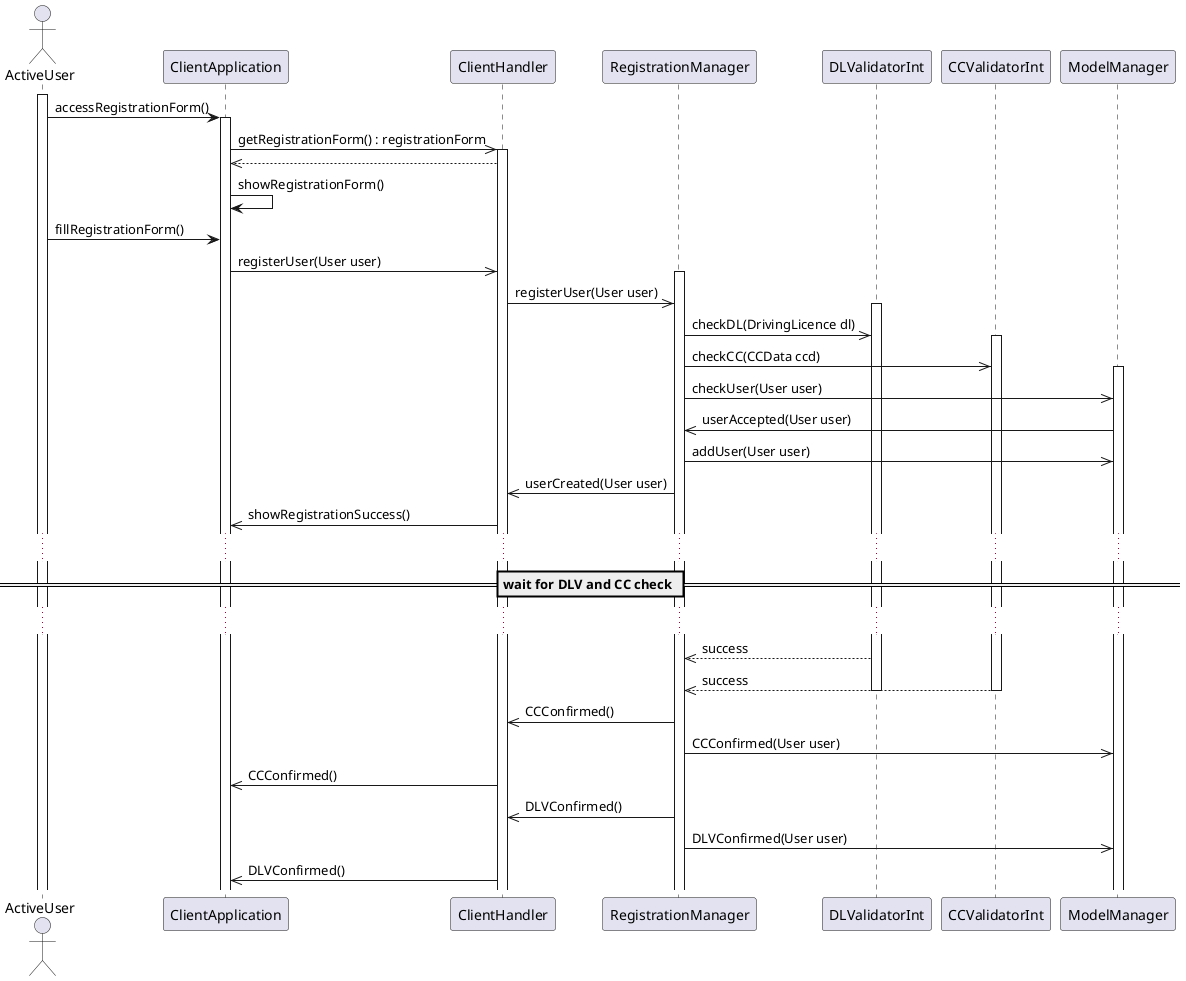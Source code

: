 @startuml
actor ActiveUser as AU
participant ClientApplication as CA
participant ClientHandler as CH
participant RegistrationManager as RM
participant DLValidatorInt as DLV
participant CCValidatorInt as CCV
participant ModelManager as MM

activate AU
AU -> CA : accessRegistrationForm()
activate CA
CA ->> CH : getRegistrationForm() : registrationForm
activate CH
CA <<-- CH
CA -> CA : showRegistrationForm()
CA <- AU : fillRegistrationForm()
CA ->> CH : registerUser(User user)
activate RM
CH ->> RM: registerUser(User user)
activate DLV
RM ->> DLV : checkDL(DrivingLicence dl)
activate CCV
RM ->> CCV : checkCC(CCData ccd)
activate MM
RM ->> MM : checkUser(User user)
RM <<- MM : userAccepted(User user)
RM ->> MM : addUser(User user)
CH <<- RM : userCreated(User user)
CA <<- CH : showRegistrationSuccess()
...
== wait for DLV and CC check ==
...
RM <<-- DLV : success
RM <<-- CCV : success
deactivate DLV
deactivate CCV
CH <<- RM : CCConfirmed()
RM ->> MM : CCConfirmed(User user)
CA <<- CH : CCConfirmed()

CH <<- RM : DLVConfirmed()
RM ->> MM : DLVConfirmed(User user)
CA <<- CH : DLVConfirmed()


@enduml
